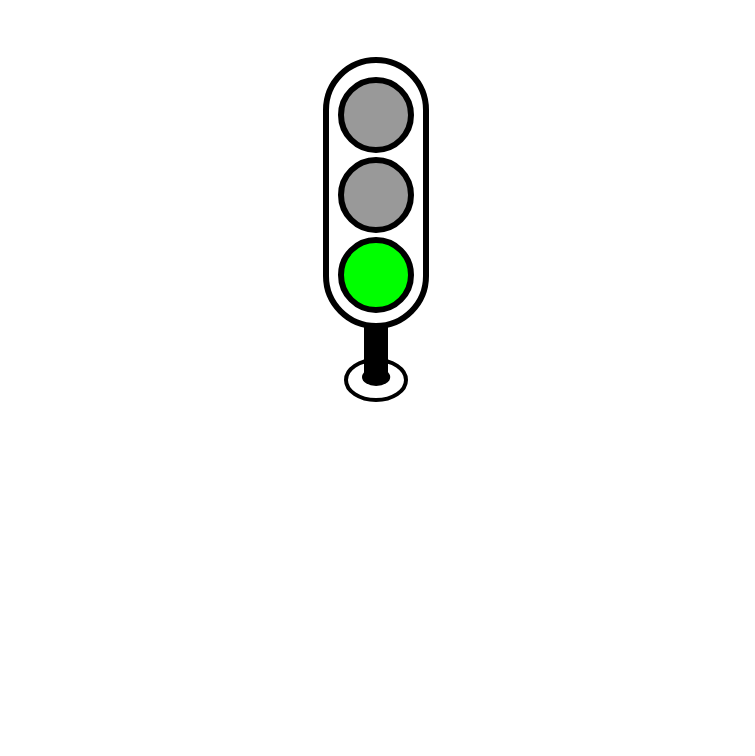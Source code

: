 <mxfile version="20.2.7" type="device"><diagram id="J2OuSg8uE9UjYtb7iVZ3" name="Seite-1"><mxGraphModel dx="1825" dy="610" grid="1" gridSize="10" guides="1" tooltips="1" connect="1" arrows="1" fold="1" page="1" pageScale="1" pageWidth="827" pageHeight="1169" math="0" shadow="0"><root><mxCell id="0"/><mxCell id="1" parent="0"/><mxCell id="6mKW6lLRRjzCbDwv_hjB-1" value="" style="whiteSpace=wrap;html=1;aspect=fixed;fillColor=none;strokeColor=none;" parent="1" vertex="1"><mxGeometry x="-107.91" y="30.6" width="375.81" height="375.81" as="geometry"/></mxCell><mxCell id="hAJaRdIYze2g09QByDpZ-3" value="" style="rounded=1;whiteSpace=wrap;html=1;perimeterSpacing=0;arcSize=50;strokeWidth=3;" parent="1" vertex="1"><mxGeometry x="55" y="60" width="50" height="133" as="geometry"/></mxCell><mxCell id="hAJaRdIYze2g09QByDpZ-2" value="" style="ellipse;whiteSpace=wrap;html=1;aspect=fixed;fillColor=#999999;fontColor=#333333;strokeColor=#000000;strokeWidth=3;" parent="1" vertex="1"><mxGeometry x="62.5" y="70" width="35" height="35" as="geometry"/></mxCell><mxCell id="hAJaRdIYze2g09QByDpZ-4" value="" style="ellipse;whiteSpace=wrap;html=1;aspect=fixed;fillColor=#999999;fontColor=#333333;strokeColor=#000000;strokeWidth=3;" parent="1" vertex="1"><mxGeometry x="62.5" y="110" width="35" height="35" as="geometry"/></mxCell><mxCell id="hAJaRdIYze2g09QByDpZ-5" value="" style="ellipse;whiteSpace=wrap;html=1;aspect=fixed;fillColor=#00FF00;fontColor=#333333;strokeColor=#000000;strokeWidth=3;shadow=0;" parent="1" vertex="1"><mxGeometry x="62.5" y="150" width="35" height="35" as="geometry"/></mxCell><mxCell id="XMzSjc4JjcYQy_Czje51-3" value="" style="ellipse;whiteSpace=wrap;html=1;strokeWidth=2;" parent="1" vertex="1"><mxGeometry x="65" y="210" width="30" height="20" as="geometry"/></mxCell><mxCell id="XMzSjc4JjcYQy_Czje51-4" value="" style="ellipse;whiteSpace=wrap;html=1;strokeWidth=3;strokeColor=none;fillColor=#000000;" parent="1" vertex="1"><mxGeometry x="73" y="214" width="14.12" height="9" as="geometry"/></mxCell><mxCell id="cPJyNmrCVpLk7tWFNw5a-1" value="" style="endArrow=none;html=1;rounded=0;exitX=0.5;exitY=1;exitDx=0;exitDy=0;strokeWidth=12;" parent="1" source="hAJaRdIYze2g09QByDpZ-3" edge="1"><mxGeometry width="50" height="50" relative="1" as="geometry"><mxPoint x="100" y="210" as="sourcePoint"/><mxPoint x="80" y="220" as="targetPoint"/></mxGeometry></mxCell></root></mxGraphModel></diagram></mxfile>